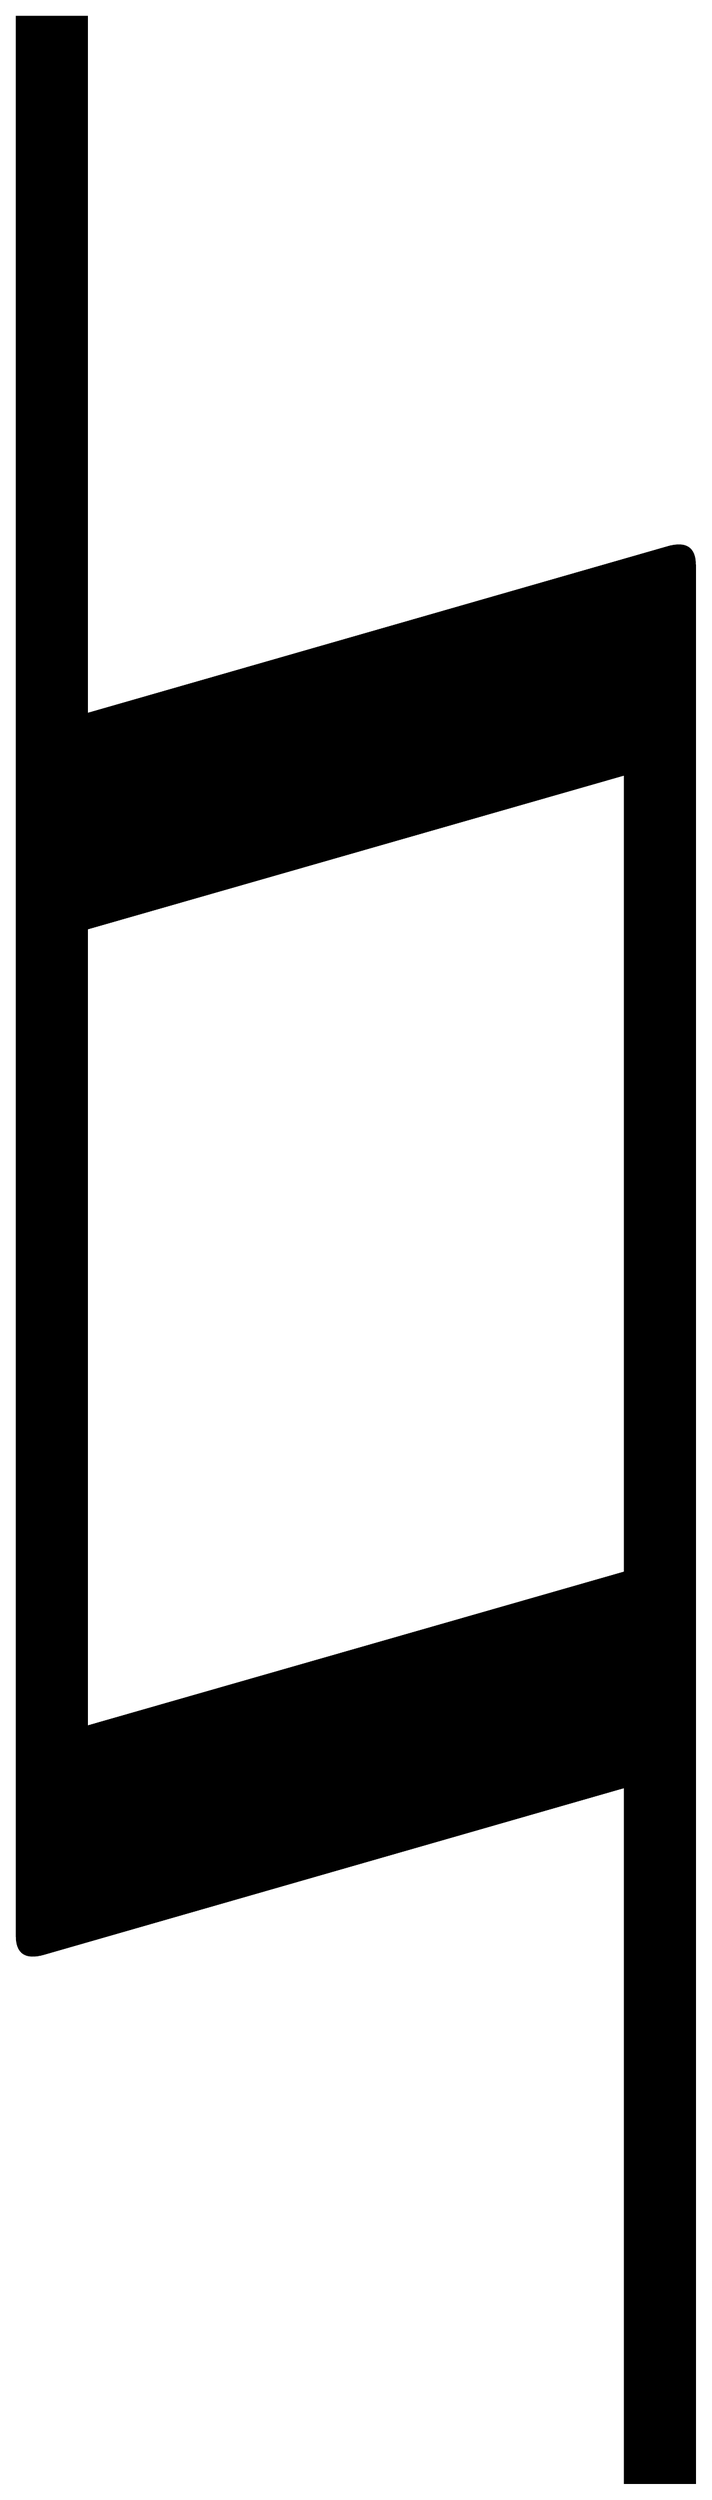 


\begin{tikzpicture}[y=0.80pt, x=0.80pt, yscale=-1.0, xscale=1.0, inner sep=0pt, outer sep=0pt]
\begin{scope}[shift={(100.0,1706.0)},nonzero rule]
  \path[draw=.,fill=.,line width=1.600pt] (686.0,392.0) --
    (631.0,392.0) -- (631.0,-158.0) -- (171.0,-26.0) .. controls
    (157.0,-22.0) and (150.0,-26.667) .. (150.0,-40.0) --
    (150.0,-1556.0) -- (205.0,-1556.0) -- (205.0,-1005.0) --
    (665.0,-1137.0) .. controls (679.0,-1141.0) and
    (686.0,-1136.333) .. (686.0,-1123.0) -- (686.0,392.0) --
    cycle(631.0,-327.0) -- (631.0,-958.0) -- (205.0,-836.0) --
    (205.0,-205.0) -- (631.0,-327.0) -- cycle;
\end{scope}

\end{tikzpicture}

